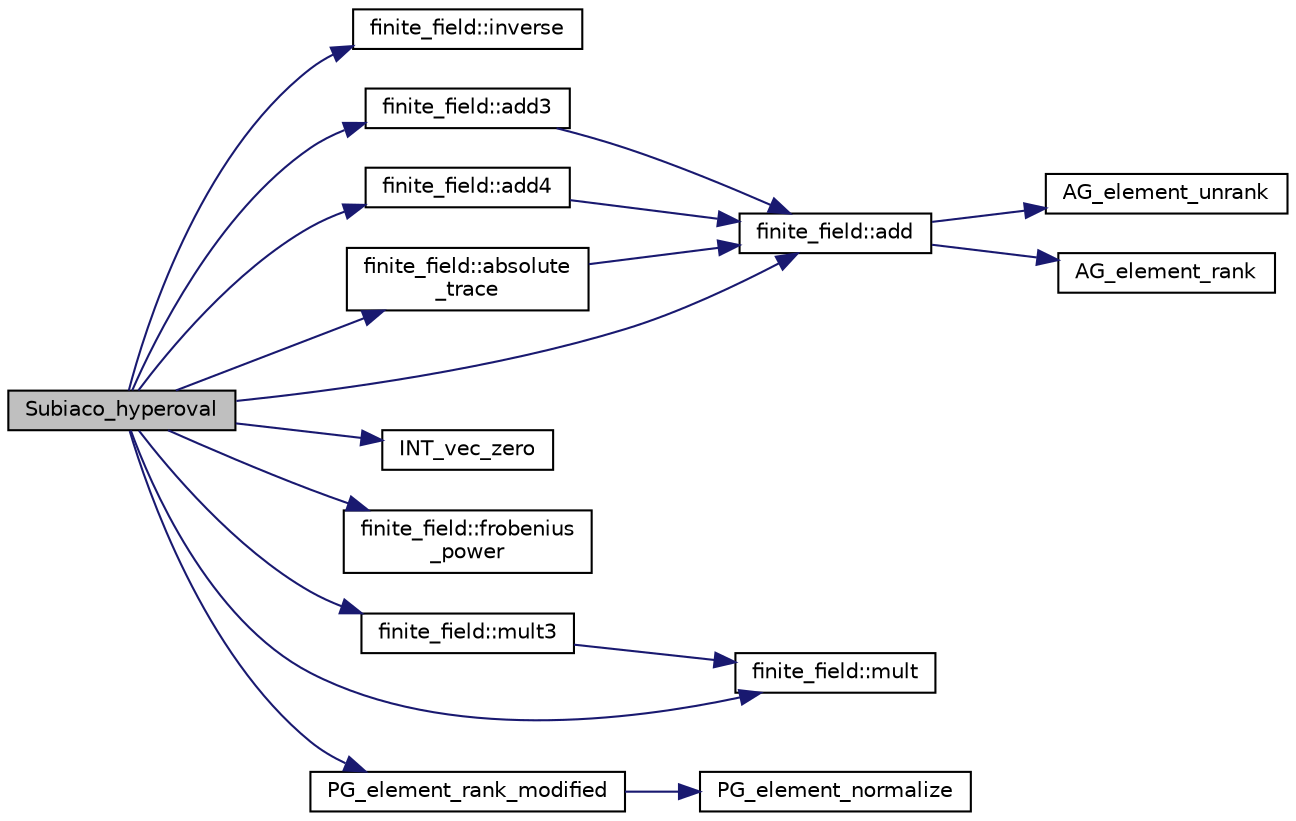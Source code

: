 digraph "Subiaco_hyperoval"
{
  edge [fontname="Helvetica",fontsize="10",labelfontname="Helvetica",labelfontsize="10"];
  node [fontname="Helvetica",fontsize="10",shape=record];
  rankdir="LR";
  Node21862 [label="Subiaco_hyperoval",height=0.2,width=0.4,color="black", fillcolor="grey75", style="filled", fontcolor="black"];
  Node21862 -> Node21863 [color="midnightblue",fontsize="10",style="solid",fontname="Helvetica"];
  Node21863 [label="finite_field::inverse",height=0.2,width=0.4,color="black", fillcolor="white", style="filled",URL="$df/d5a/classfinite__field.html#a69f2a12c01e70b7ce2d115c5221c9cdd"];
  Node21862 -> Node21864 [color="midnightblue",fontsize="10",style="solid",fontname="Helvetica"];
  Node21864 [label="finite_field::absolute\l_trace",height=0.2,width=0.4,color="black", fillcolor="white", style="filled",URL="$df/d5a/classfinite__field.html#a7c479f80ec77e646db13d175fb29325f"];
  Node21864 -> Node21865 [color="midnightblue",fontsize="10",style="solid",fontname="Helvetica"];
  Node21865 [label="finite_field::add",height=0.2,width=0.4,color="black", fillcolor="white", style="filled",URL="$df/d5a/classfinite__field.html#a8f12328a27500f3c7be0c849ebbc9d14"];
  Node21865 -> Node21866 [color="midnightblue",fontsize="10",style="solid",fontname="Helvetica"];
  Node21866 [label="AG_element_unrank",height=0.2,width=0.4,color="black", fillcolor="white", style="filled",URL="$d4/d67/geometry_8h.html#a4a33b86c87b2879b97cfa1327abe2885"];
  Node21865 -> Node21867 [color="midnightblue",fontsize="10",style="solid",fontname="Helvetica"];
  Node21867 [label="AG_element_rank",height=0.2,width=0.4,color="black", fillcolor="white", style="filled",URL="$d4/d67/geometry_8h.html#ab2ac908d07dd8038fd996e26bdc75c17"];
  Node21862 -> Node21868 [color="midnightblue",fontsize="10",style="solid",fontname="Helvetica"];
  Node21868 [label="finite_field::mult",height=0.2,width=0.4,color="black", fillcolor="white", style="filled",URL="$df/d5a/classfinite__field.html#a24fb5917aa6d4d656fd855b7f44a13b0"];
  Node21862 -> Node21869 [color="midnightblue",fontsize="10",style="solid",fontname="Helvetica"];
  Node21869 [label="finite_field::add3",height=0.2,width=0.4,color="black", fillcolor="white", style="filled",URL="$df/d5a/classfinite__field.html#aa3c53790ee7232f154fa43ebc46fb1f7"];
  Node21869 -> Node21865 [color="midnightblue",fontsize="10",style="solid",fontname="Helvetica"];
  Node21862 -> Node21870 [color="midnightblue",fontsize="10",style="solid",fontname="Helvetica"];
  Node21870 [label="INT_vec_zero",height=0.2,width=0.4,color="black", fillcolor="white", style="filled",URL="$df/dbf/sajeeb_8_c.html#aa8c9c7977203577026080f546fe4980f"];
  Node21862 -> Node21871 [color="midnightblue",fontsize="10",style="solid",fontname="Helvetica"];
  Node21871 [label="finite_field::frobenius\l_power",height=0.2,width=0.4,color="black", fillcolor="white", style="filled",URL="$df/d5a/classfinite__field.html#aec23e43aaefc0ed601cdfa3139496a92"];
  Node21862 -> Node21872 [color="midnightblue",fontsize="10",style="solid",fontname="Helvetica"];
  Node21872 [label="finite_field::mult3",height=0.2,width=0.4,color="black", fillcolor="white", style="filled",URL="$df/d5a/classfinite__field.html#a8075bbc643e9198c0a8f1d1eaa2faee3"];
  Node21872 -> Node21868 [color="midnightblue",fontsize="10",style="solid",fontname="Helvetica"];
  Node21862 -> Node21873 [color="midnightblue",fontsize="10",style="solid",fontname="Helvetica"];
  Node21873 [label="finite_field::add4",height=0.2,width=0.4,color="black", fillcolor="white", style="filled",URL="$df/d5a/classfinite__field.html#ac023a9f0c3890a8d2c452aaa2d157502"];
  Node21873 -> Node21865 [color="midnightblue",fontsize="10",style="solid",fontname="Helvetica"];
  Node21862 -> Node21865 [color="midnightblue",fontsize="10",style="solid",fontname="Helvetica"];
  Node21862 -> Node21874 [color="midnightblue",fontsize="10",style="solid",fontname="Helvetica"];
  Node21874 [label="PG_element_rank_modified",height=0.2,width=0.4,color="black", fillcolor="white", style="filled",URL="$d4/d67/geometry_8h.html#a9cd1a8bf5b88a038e33862f6c2c3dd36"];
  Node21874 -> Node21875 [color="midnightblue",fontsize="10",style="solid",fontname="Helvetica"];
  Node21875 [label="PG_element_normalize",height=0.2,width=0.4,color="black", fillcolor="white", style="filled",URL="$df/de4/projective_8_c.html#a5a4c3c1158bad6bab0d786c616bd0996"];
}
